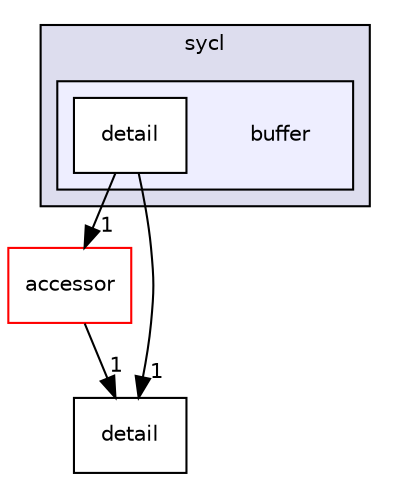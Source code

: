 digraph "include/CL/sycl/buffer" {
  bgcolor=transparent;
  compound=true
  node [ fontsize="10", fontname="Helvetica"];
  edge [ labelfontsize="10", labelfontname="Helvetica"];
  subgraph clusterdir_4bef967d9c7eaa2325e916f612585166 {
    graph [ bgcolor="#ddddee", pencolor="black", label="sycl" fontname="Helvetica", fontsize="10", URL="dir_4bef967d9c7eaa2325e916f612585166.html"]
  subgraph clusterdir_ee73d349f9413f05016cb54cbbef310d {
    graph [ bgcolor="#eeeeff", pencolor="black", label="" URL="dir_ee73d349f9413f05016cb54cbbef310d.html"];
    dir_ee73d349f9413f05016cb54cbbef310d [shape=plaintext label="buffer"];
    dir_e1a6fe37674ce60e52b0d37c978ceb93 [shape=box label="detail" color="black" fillcolor="white" style="filled" URL="dir_e1a6fe37674ce60e52b0d37c978ceb93.html"];
  }
  }
  dir_80ed0fe738b46f4cbe0bcf2da8f64fb7 [shape=box label="accessor" color="red" URL="dir_80ed0fe738b46f4cbe0bcf2da8f64fb7.html"];
  dir_9b6d7024eea66e98eb7c621176d4b6ba [shape=box label="detail" URL="dir_9b6d7024eea66e98eb7c621176d4b6ba.html"];
  dir_80ed0fe738b46f4cbe0bcf2da8f64fb7->dir_9b6d7024eea66e98eb7c621176d4b6ba [headlabel="1", labeldistance=1.5 headhref="dir_000003_000011.html"];
  dir_e1a6fe37674ce60e52b0d37c978ceb93->dir_80ed0fe738b46f4cbe0bcf2da8f64fb7 [headlabel="1", labeldistance=1.5 headhref="dir_000008_000003.html"];
  dir_e1a6fe37674ce60e52b0d37c978ceb93->dir_9b6d7024eea66e98eb7c621176d4b6ba [headlabel="1", labeldistance=1.5 headhref="dir_000008_000011.html"];
}
